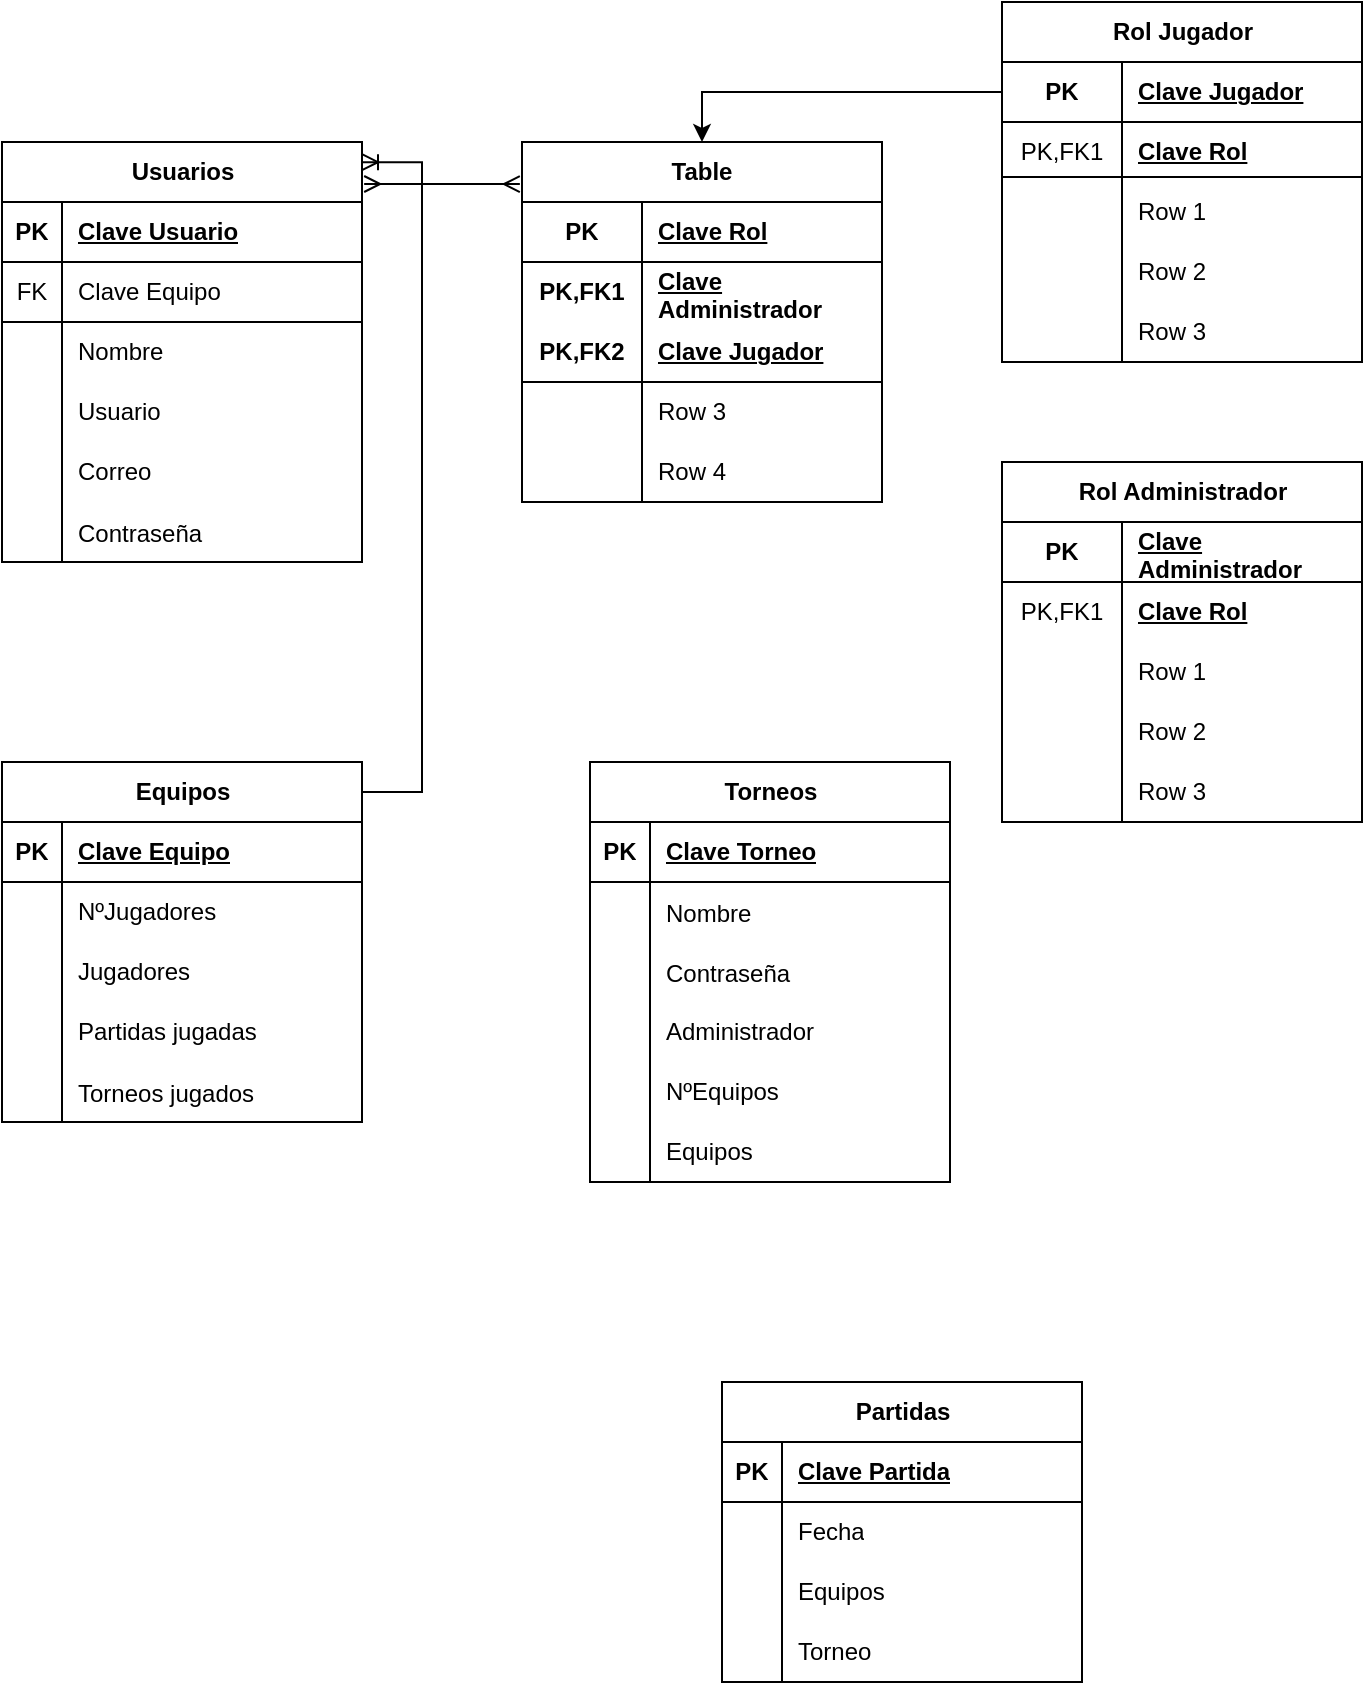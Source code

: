 <mxfile version="22.1.21" type="github">
  <diagram name="Página-1" id="NlJXf06E8e81Fv5A0Opj">
    <mxGraphModel dx="1434" dy="780" grid="1" gridSize="10" guides="1" tooltips="1" connect="1" arrows="1" fold="1" page="1" pageScale="1" pageWidth="827" pageHeight="1169" math="0" shadow="0">
      <root>
        <mxCell id="0" />
        <mxCell id="1" parent="0" />
        <mxCell id="ZlPtKwGcMh0V0FjBF9Xs-5" value="Usuarios&lt;br&gt;" style="shape=table;startSize=30;container=1;collapsible=1;childLayout=tableLayout;fixedRows=1;rowLines=0;fontStyle=1;align=center;resizeLast=1;html=1;" vertex="1" parent="1">
          <mxGeometry x="120" y="80" width="180" height="210" as="geometry" />
        </mxCell>
        <mxCell id="ZlPtKwGcMh0V0FjBF9Xs-6" value="" style="shape=tableRow;horizontal=0;startSize=0;swimlaneHead=0;swimlaneBody=0;fillColor=none;collapsible=0;dropTarget=0;points=[[0,0.5],[1,0.5]];portConstraint=eastwest;top=0;left=0;right=0;bottom=1;" vertex="1" parent="ZlPtKwGcMh0V0FjBF9Xs-5">
          <mxGeometry y="30" width="180" height="30" as="geometry" />
        </mxCell>
        <mxCell id="ZlPtKwGcMh0V0FjBF9Xs-7" value="PK" style="shape=partialRectangle;connectable=0;fillColor=none;top=0;left=0;bottom=0;right=0;fontStyle=1;overflow=hidden;whiteSpace=wrap;html=1;" vertex="1" parent="ZlPtKwGcMh0V0FjBF9Xs-6">
          <mxGeometry width="30" height="30" as="geometry">
            <mxRectangle width="30" height="30" as="alternateBounds" />
          </mxGeometry>
        </mxCell>
        <mxCell id="ZlPtKwGcMh0V0FjBF9Xs-8" value="Clave Usuario" style="shape=partialRectangle;connectable=0;fillColor=none;top=0;left=0;bottom=0;right=0;align=left;spacingLeft=6;fontStyle=5;overflow=hidden;whiteSpace=wrap;html=1;" vertex="1" parent="ZlPtKwGcMh0V0FjBF9Xs-6">
          <mxGeometry x="30" width="150" height="30" as="geometry">
            <mxRectangle width="150" height="30" as="alternateBounds" />
          </mxGeometry>
        </mxCell>
        <mxCell id="ZlPtKwGcMh0V0FjBF9Xs-78" value="" style="shape=tableRow;horizontal=0;startSize=0;swimlaneHead=0;swimlaneBody=0;fillColor=none;collapsible=0;dropTarget=0;points=[[0,0.5],[1,0.5]];portConstraint=eastwest;top=0;left=0;right=0;bottom=0;" vertex="1" parent="ZlPtKwGcMh0V0FjBF9Xs-5">
          <mxGeometry y="60" width="180" height="30" as="geometry" />
        </mxCell>
        <mxCell id="ZlPtKwGcMh0V0FjBF9Xs-79" value="FK" style="shape=partialRectangle;connectable=0;fillColor=none;top=0;left=0;bottom=0;right=0;fontStyle=0;overflow=hidden;whiteSpace=wrap;html=1;" vertex="1" parent="ZlPtKwGcMh0V0FjBF9Xs-78">
          <mxGeometry width="30" height="30" as="geometry">
            <mxRectangle width="30" height="30" as="alternateBounds" />
          </mxGeometry>
        </mxCell>
        <mxCell id="ZlPtKwGcMh0V0FjBF9Xs-80" value="Clave Equipo" style="shape=partialRectangle;connectable=0;fillColor=none;top=0;left=0;bottom=0;right=0;align=left;spacingLeft=6;fontStyle=0;overflow=hidden;whiteSpace=wrap;html=1;" vertex="1" parent="ZlPtKwGcMh0V0FjBF9Xs-78">
          <mxGeometry x="30" width="150" height="30" as="geometry">
            <mxRectangle width="150" height="30" as="alternateBounds" />
          </mxGeometry>
        </mxCell>
        <mxCell id="ZlPtKwGcMh0V0FjBF9Xs-9" value="" style="shape=tableRow;horizontal=0;startSize=0;swimlaneHead=0;swimlaneBody=0;fillColor=none;collapsible=0;dropTarget=0;points=[[0,0.5],[1,0.5]];portConstraint=eastwest;top=0;left=0;right=0;bottom=0;" vertex="1" parent="ZlPtKwGcMh0V0FjBF9Xs-5">
          <mxGeometry y="90" width="180" height="30" as="geometry" />
        </mxCell>
        <mxCell id="ZlPtKwGcMh0V0FjBF9Xs-10" value="" style="shape=partialRectangle;connectable=0;fillColor=none;top=0;left=0;bottom=0;right=0;editable=1;overflow=hidden;whiteSpace=wrap;html=1;" vertex="1" parent="ZlPtKwGcMh0V0FjBF9Xs-9">
          <mxGeometry width="30" height="30" as="geometry">
            <mxRectangle width="30" height="30" as="alternateBounds" />
          </mxGeometry>
        </mxCell>
        <mxCell id="ZlPtKwGcMh0V0FjBF9Xs-11" value="Nombre" style="shape=partialRectangle;connectable=0;fillColor=none;top=0;left=0;bottom=0;right=0;align=left;spacingLeft=6;overflow=hidden;whiteSpace=wrap;html=1;" vertex="1" parent="ZlPtKwGcMh0V0FjBF9Xs-9">
          <mxGeometry x="30" width="150" height="30" as="geometry">
            <mxRectangle width="150" height="30" as="alternateBounds" />
          </mxGeometry>
        </mxCell>
        <mxCell id="ZlPtKwGcMh0V0FjBF9Xs-12" value="" style="shape=tableRow;horizontal=0;startSize=0;swimlaneHead=0;swimlaneBody=0;fillColor=none;collapsible=0;dropTarget=0;points=[[0,0.5],[1,0.5]];portConstraint=eastwest;top=0;left=0;right=0;bottom=0;" vertex="1" parent="ZlPtKwGcMh0V0FjBF9Xs-5">
          <mxGeometry y="120" width="180" height="30" as="geometry" />
        </mxCell>
        <mxCell id="ZlPtKwGcMh0V0FjBF9Xs-13" value="" style="shape=partialRectangle;connectable=0;fillColor=none;top=0;left=0;bottom=0;right=0;editable=1;overflow=hidden;whiteSpace=wrap;html=1;" vertex="1" parent="ZlPtKwGcMh0V0FjBF9Xs-12">
          <mxGeometry width="30" height="30" as="geometry">
            <mxRectangle width="30" height="30" as="alternateBounds" />
          </mxGeometry>
        </mxCell>
        <mxCell id="ZlPtKwGcMh0V0FjBF9Xs-14" value="Usuario" style="shape=partialRectangle;connectable=0;fillColor=none;top=0;left=0;bottom=0;right=0;align=left;spacingLeft=6;overflow=hidden;whiteSpace=wrap;html=1;" vertex="1" parent="ZlPtKwGcMh0V0FjBF9Xs-12">
          <mxGeometry x="30" width="150" height="30" as="geometry">
            <mxRectangle width="150" height="30" as="alternateBounds" />
          </mxGeometry>
        </mxCell>
        <mxCell id="ZlPtKwGcMh0V0FjBF9Xs-15" value="" style="shape=tableRow;horizontal=0;startSize=0;swimlaneHead=0;swimlaneBody=0;fillColor=none;collapsible=0;dropTarget=0;points=[[0,0.5],[1,0.5]];portConstraint=eastwest;top=0;left=0;right=0;bottom=0;" vertex="1" parent="ZlPtKwGcMh0V0FjBF9Xs-5">
          <mxGeometry y="150" width="180" height="30" as="geometry" />
        </mxCell>
        <mxCell id="ZlPtKwGcMh0V0FjBF9Xs-16" value="" style="shape=partialRectangle;connectable=0;fillColor=none;top=0;left=0;bottom=0;right=0;editable=1;overflow=hidden;whiteSpace=wrap;html=1;" vertex="1" parent="ZlPtKwGcMh0V0FjBF9Xs-15">
          <mxGeometry width="30" height="30" as="geometry">
            <mxRectangle width="30" height="30" as="alternateBounds" />
          </mxGeometry>
        </mxCell>
        <mxCell id="ZlPtKwGcMh0V0FjBF9Xs-17" value="Correo" style="shape=partialRectangle;connectable=0;fillColor=none;top=0;left=0;bottom=0;right=0;align=left;spacingLeft=6;overflow=hidden;whiteSpace=wrap;html=1;" vertex="1" parent="ZlPtKwGcMh0V0FjBF9Xs-15">
          <mxGeometry x="30" width="150" height="30" as="geometry">
            <mxRectangle width="150" height="30" as="alternateBounds" />
          </mxGeometry>
        </mxCell>
        <mxCell id="ZlPtKwGcMh0V0FjBF9Xs-75" value="" style="shape=tableRow;horizontal=0;startSize=0;swimlaneHead=0;swimlaneBody=0;fillColor=none;collapsible=0;dropTarget=0;points=[[0,0.5],[1,0.5]];portConstraint=eastwest;top=0;left=0;right=0;bottom=0;" vertex="1" parent="ZlPtKwGcMh0V0FjBF9Xs-5">
          <mxGeometry y="180" width="180" height="30" as="geometry" />
        </mxCell>
        <mxCell id="ZlPtKwGcMh0V0FjBF9Xs-76" value="" style="shape=partialRectangle;connectable=0;fillColor=none;top=0;left=0;bottom=0;right=0;editable=1;overflow=hidden;" vertex="1" parent="ZlPtKwGcMh0V0FjBF9Xs-75">
          <mxGeometry width="30" height="30" as="geometry">
            <mxRectangle width="30" height="30" as="alternateBounds" />
          </mxGeometry>
        </mxCell>
        <mxCell id="ZlPtKwGcMh0V0FjBF9Xs-77" value="Contraseña" style="shape=partialRectangle;connectable=0;fillColor=none;top=0;left=0;bottom=0;right=0;align=left;spacingLeft=6;overflow=hidden;" vertex="1" parent="ZlPtKwGcMh0V0FjBF9Xs-75">
          <mxGeometry x="30" width="150" height="30" as="geometry">
            <mxRectangle width="150" height="30" as="alternateBounds" />
          </mxGeometry>
        </mxCell>
        <mxCell id="ZlPtKwGcMh0V0FjBF9Xs-31" value="Partidas" style="shape=table;startSize=30;container=1;collapsible=1;childLayout=tableLayout;fixedRows=1;rowLines=0;fontStyle=1;align=center;resizeLast=1;html=1;" vertex="1" parent="1">
          <mxGeometry x="480" y="700" width="180" height="150" as="geometry" />
        </mxCell>
        <mxCell id="ZlPtKwGcMh0V0FjBF9Xs-32" value="" style="shape=tableRow;horizontal=0;startSize=0;swimlaneHead=0;swimlaneBody=0;fillColor=none;collapsible=0;dropTarget=0;points=[[0,0.5],[1,0.5]];portConstraint=eastwest;top=0;left=0;right=0;bottom=1;" vertex="1" parent="ZlPtKwGcMh0V0FjBF9Xs-31">
          <mxGeometry y="30" width="180" height="30" as="geometry" />
        </mxCell>
        <mxCell id="ZlPtKwGcMh0V0FjBF9Xs-33" value="PK" style="shape=partialRectangle;connectable=0;fillColor=none;top=0;left=0;bottom=0;right=0;fontStyle=1;overflow=hidden;whiteSpace=wrap;html=1;" vertex="1" parent="ZlPtKwGcMh0V0FjBF9Xs-32">
          <mxGeometry width="30" height="30" as="geometry">
            <mxRectangle width="30" height="30" as="alternateBounds" />
          </mxGeometry>
        </mxCell>
        <mxCell id="ZlPtKwGcMh0V0FjBF9Xs-34" value="Clave Partida" style="shape=partialRectangle;connectable=0;fillColor=none;top=0;left=0;bottom=0;right=0;align=left;spacingLeft=6;fontStyle=5;overflow=hidden;whiteSpace=wrap;html=1;" vertex="1" parent="ZlPtKwGcMh0V0FjBF9Xs-32">
          <mxGeometry x="30" width="150" height="30" as="geometry">
            <mxRectangle width="150" height="30" as="alternateBounds" />
          </mxGeometry>
        </mxCell>
        <mxCell id="ZlPtKwGcMh0V0FjBF9Xs-35" value="" style="shape=tableRow;horizontal=0;startSize=0;swimlaneHead=0;swimlaneBody=0;fillColor=none;collapsible=0;dropTarget=0;points=[[0,0.5],[1,0.5]];portConstraint=eastwest;top=0;left=0;right=0;bottom=0;" vertex="1" parent="ZlPtKwGcMh0V0FjBF9Xs-31">
          <mxGeometry y="60" width="180" height="30" as="geometry" />
        </mxCell>
        <mxCell id="ZlPtKwGcMh0V0FjBF9Xs-36" value="" style="shape=partialRectangle;connectable=0;fillColor=none;top=0;left=0;bottom=0;right=0;editable=1;overflow=hidden;whiteSpace=wrap;html=1;" vertex="1" parent="ZlPtKwGcMh0V0FjBF9Xs-35">
          <mxGeometry width="30" height="30" as="geometry">
            <mxRectangle width="30" height="30" as="alternateBounds" />
          </mxGeometry>
        </mxCell>
        <mxCell id="ZlPtKwGcMh0V0FjBF9Xs-37" value="Fecha" style="shape=partialRectangle;connectable=0;fillColor=none;top=0;left=0;bottom=0;right=0;align=left;spacingLeft=6;overflow=hidden;whiteSpace=wrap;html=1;" vertex="1" parent="ZlPtKwGcMh0V0FjBF9Xs-35">
          <mxGeometry x="30" width="150" height="30" as="geometry">
            <mxRectangle width="150" height="30" as="alternateBounds" />
          </mxGeometry>
        </mxCell>
        <mxCell id="ZlPtKwGcMh0V0FjBF9Xs-38" value="" style="shape=tableRow;horizontal=0;startSize=0;swimlaneHead=0;swimlaneBody=0;fillColor=none;collapsible=0;dropTarget=0;points=[[0,0.5],[1,0.5]];portConstraint=eastwest;top=0;left=0;right=0;bottom=0;" vertex="1" parent="ZlPtKwGcMh0V0FjBF9Xs-31">
          <mxGeometry y="90" width="180" height="30" as="geometry" />
        </mxCell>
        <mxCell id="ZlPtKwGcMh0V0FjBF9Xs-39" value="" style="shape=partialRectangle;connectable=0;fillColor=none;top=0;left=0;bottom=0;right=0;editable=1;overflow=hidden;whiteSpace=wrap;html=1;" vertex="1" parent="ZlPtKwGcMh0V0FjBF9Xs-38">
          <mxGeometry width="30" height="30" as="geometry">
            <mxRectangle width="30" height="30" as="alternateBounds" />
          </mxGeometry>
        </mxCell>
        <mxCell id="ZlPtKwGcMh0V0FjBF9Xs-40" value="Equipos" style="shape=partialRectangle;connectable=0;fillColor=none;top=0;left=0;bottom=0;right=0;align=left;spacingLeft=6;overflow=hidden;whiteSpace=wrap;html=1;" vertex="1" parent="ZlPtKwGcMh0V0FjBF9Xs-38">
          <mxGeometry x="30" width="150" height="30" as="geometry">
            <mxRectangle width="150" height="30" as="alternateBounds" />
          </mxGeometry>
        </mxCell>
        <mxCell id="ZlPtKwGcMh0V0FjBF9Xs-41" value="" style="shape=tableRow;horizontal=0;startSize=0;swimlaneHead=0;swimlaneBody=0;fillColor=none;collapsible=0;dropTarget=0;points=[[0,0.5],[1,0.5]];portConstraint=eastwest;top=0;left=0;right=0;bottom=0;" vertex="1" parent="ZlPtKwGcMh0V0FjBF9Xs-31">
          <mxGeometry y="120" width="180" height="30" as="geometry" />
        </mxCell>
        <mxCell id="ZlPtKwGcMh0V0FjBF9Xs-42" value="" style="shape=partialRectangle;connectable=0;fillColor=none;top=0;left=0;bottom=0;right=0;editable=1;overflow=hidden;whiteSpace=wrap;html=1;" vertex="1" parent="ZlPtKwGcMh0V0FjBF9Xs-41">
          <mxGeometry width="30" height="30" as="geometry">
            <mxRectangle width="30" height="30" as="alternateBounds" />
          </mxGeometry>
        </mxCell>
        <mxCell id="ZlPtKwGcMh0V0FjBF9Xs-43" value="Torneo" style="shape=partialRectangle;connectable=0;fillColor=none;top=0;left=0;bottom=0;right=0;align=left;spacingLeft=6;overflow=hidden;whiteSpace=wrap;html=1;" vertex="1" parent="ZlPtKwGcMh0V0FjBF9Xs-41">
          <mxGeometry x="30" width="150" height="30" as="geometry">
            <mxRectangle width="150" height="30" as="alternateBounds" />
          </mxGeometry>
        </mxCell>
        <mxCell id="ZlPtKwGcMh0V0FjBF9Xs-44" value="Torneos" style="shape=table;startSize=30;container=1;collapsible=1;childLayout=tableLayout;fixedRows=1;rowLines=0;fontStyle=1;align=center;resizeLast=1;html=1;" vertex="1" parent="1">
          <mxGeometry x="414" y="390" width="180" height="210" as="geometry" />
        </mxCell>
        <mxCell id="ZlPtKwGcMh0V0FjBF9Xs-45" value="" style="shape=tableRow;horizontal=0;startSize=0;swimlaneHead=0;swimlaneBody=0;fillColor=none;collapsible=0;dropTarget=0;points=[[0,0.5],[1,0.5]];portConstraint=eastwest;top=0;left=0;right=0;bottom=1;" vertex="1" parent="ZlPtKwGcMh0V0FjBF9Xs-44">
          <mxGeometry y="30" width="180" height="30" as="geometry" />
        </mxCell>
        <mxCell id="ZlPtKwGcMh0V0FjBF9Xs-46" value="PK" style="shape=partialRectangle;connectable=0;fillColor=none;top=0;left=0;bottom=0;right=0;fontStyle=1;overflow=hidden;whiteSpace=wrap;html=1;" vertex="1" parent="ZlPtKwGcMh0V0FjBF9Xs-45">
          <mxGeometry width="30" height="30" as="geometry">
            <mxRectangle width="30" height="30" as="alternateBounds" />
          </mxGeometry>
        </mxCell>
        <mxCell id="ZlPtKwGcMh0V0FjBF9Xs-47" value="Clave Torneo" style="shape=partialRectangle;connectable=0;fillColor=none;top=0;left=0;bottom=0;right=0;align=left;spacingLeft=6;fontStyle=5;overflow=hidden;whiteSpace=wrap;html=1;" vertex="1" parent="ZlPtKwGcMh0V0FjBF9Xs-45">
          <mxGeometry x="30" width="150" height="30" as="geometry">
            <mxRectangle width="150" height="30" as="alternateBounds" />
          </mxGeometry>
        </mxCell>
        <mxCell id="ZlPtKwGcMh0V0FjBF9Xs-82" value="" style="shape=tableRow;horizontal=0;startSize=0;swimlaneHead=0;swimlaneBody=0;fillColor=none;collapsible=0;dropTarget=0;points=[[0,0.5],[1,0.5]];portConstraint=eastwest;top=0;left=0;right=0;bottom=0;" vertex="1" parent="ZlPtKwGcMh0V0FjBF9Xs-44">
          <mxGeometry y="60" width="180" height="30" as="geometry" />
        </mxCell>
        <mxCell id="ZlPtKwGcMh0V0FjBF9Xs-83" value="" style="shape=partialRectangle;connectable=0;fillColor=none;top=0;left=0;bottom=0;right=0;editable=1;overflow=hidden;" vertex="1" parent="ZlPtKwGcMh0V0FjBF9Xs-82">
          <mxGeometry width="30" height="30" as="geometry">
            <mxRectangle width="30" height="30" as="alternateBounds" />
          </mxGeometry>
        </mxCell>
        <mxCell id="ZlPtKwGcMh0V0FjBF9Xs-84" value="Nombre" style="shape=partialRectangle;connectable=0;fillColor=none;top=0;left=0;bottom=0;right=0;align=left;spacingLeft=6;overflow=hidden;" vertex="1" parent="ZlPtKwGcMh0V0FjBF9Xs-82">
          <mxGeometry x="30" width="150" height="30" as="geometry">
            <mxRectangle width="150" height="30" as="alternateBounds" />
          </mxGeometry>
        </mxCell>
        <mxCell id="ZlPtKwGcMh0V0FjBF9Xs-85" value="" style="shape=tableRow;horizontal=0;startSize=0;swimlaneHead=0;swimlaneBody=0;fillColor=none;collapsible=0;dropTarget=0;points=[[0,0.5],[1,0.5]];portConstraint=eastwest;top=0;left=0;right=0;bottom=0;" vertex="1" parent="ZlPtKwGcMh0V0FjBF9Xs-44">
          <mxGeometry y="90" width="180" height="30" as="geometry" />
        </mxCell>
        <mxCell id="ZlPtKwGcMh0V0FjBF9Xs-86" value="" style="shape=partialRectangle;connectable=0;fillColor=none;top=0;left=0;bottom=0;right=0;editable=1;overflow=hidden;" vertex="1" parent="ZlPtKwGcMh0V0FjBF9Xs-85">
          <mxGeometry width="30" height="30" as="geometry">
            <mxRectangle width="30" height="30" as="alternateBounds" />
          </mxGeometry>
        </mxCell>
        <mxCell id="ZlPtKwGcMh0V0FjBF9Xs-87" value="Contraseña" style="shape=partialRectangle;connectable=0;fillColor=none;top=0;left=0;bottom=0;right=0;align=left;spacingLeft=6;overflow=hidden;" vertex="1" parent="ZlPtKwGcMh0V0FjBF9Xs-85">
          <mxGeometry x="30" width="150" height="30" as="geometry">
            <mxRectangle width="150" height="30" as="alternateBounds" />
          </mxGeometry>
        </mxCell>
        <mxCell id="ZlPtKwGcMh0V0FjBF9Xs-48" value="" style="shape=tableRow;horizontal=0;startSize=0;swimlaneHead=0;swimlaneBody=0;fillColor=none;collapsible=0;dropTarget=0;points=[[0,0.5],[1,0.5]];portConstraint=eastwest;top=0;left=0;right=0;bottom=0;" vertex="1" parent="ZlPtKwGcMh0V0FjBF9Xs-44">
          <mxGeometry y="120" width="180" height="30" as="geometry" />
        </mxCell>
        <mxCell id="ZlPtKwGcMh0V0FjBF9Xs-49" value="" style="shape=partialRectangle;connectable=0;fillColor=none;top=0;left=0;bottom=0;right=0;editable=1;overflow=hidden;whiteSpace=wrap;html=1;" vertex="1" parent="ZlPtKwGcMh0V0FjBF9Xs-48">
          <mxGeometry width="30" height="30" as="geometry">
            <mxRectangle width="30" height="30" as="alternateBounds" />
          </mxGeometry>
        </mxCell>
        <mxCell id="ZlPtKwGcMh0V0FjBF9Xs-50" value="Administrador" style="shape=partialRectangle;connectable=0;fillColor=none;top=0;left=0;bottom=0;right=0;align=left;spacingLeft=6;overflow=hidden;whiteSpace=wrap;html=1;" vertex="1" parent="ZlPtKwGcMh0V0FjBF9Xs-48">
          <mxGeometry x="30" width="150" height="30" as="geometry">
            <mxRectangle width="150" height="30" as="alternateBounds" />
          </mxGeometry>
        </mxCell>
        <mxCell id="ZlPtKwGcMh0V0FjBF9Xs-51" value="" style="shape=tableRow;horizontal=0;startSize=0;swimlaneHead=0;swimlaneBody=0;fillColor=none;collapsible=0;dropTarget=0;points=[[0,0.5],[1,0.5]];portConstraint=eastwest;top=0;left=0;right=0;bottom=0;" vertex="1" parent="ZlPtKwGcMh0V0FjBF9Xs-44">
          <mxGeometry y="150" width="180" height="30" as="geometry" />
        </mxCell>
        <mxCell id="ZlPtKwGcMh0V0FjBF9Xs-52" value="" style="shape=partialRectangle;connectable=0;fillColor=none;top=0;left=0;bottom=0;right=0;editable=1;overflow=hidden;whiteSpace=wrap;html=1;" vertex="1" parent="ZlPtKwGcMh0V0FjBF9Xs-51">
          <mxGeometry width="30" height="30" as="geometry">
            <mxRectangle width="30" height="30" as="alternateBounds" />
          </mxGeometry>
        </mxCell>
        <mxCell id="ZlPtKwGcMh0V0FjBF9Xs-53" value="NºEquipos" style="shape=partialRectangle;connectable=0;fillColor=none;top=0;left=0;bottom=0;right=0;align=left;spacingLeft=6;overflow=hidden;whiteSpace=wrap;html=1;" vertex="1" parent="ZlPtKwGcMh0V0FjBF9Xs-51">
          <mxGeometry x="30" width="150" height="30" as="geometry">
            <mxRectangle width="150" height="30" as="alternateBounds" />
          </mxGeometry>
        </mxCell>
        <mxCell id="ZlPtKwGcMh0V0FjBF9Xs-54" value="" style="shape=tableRow;horizontal=0;startSize=0;swimlaneHead=0;swimlaneBody=0;fillColor=none;collapsible=0;dropTarget=0;points=[[0,0.5],[1,0.5]];portConstraint=eastwest;top=0;left=0;right=0;bottom=0;" vertex="1" parent="ZlPtKwGcMh0V0FjBF9Xs-44">
          <mxGeometry y="180" width="180" height="30" as="geometry" />
        </mxCell>
        <mxCell id="ZlPtKwGcMh0V0FjBF9Xs-55" value="" style="shape=partialRectangle;connectable=0;fillColor=none;top=0;left=0;bottom=0;right=0;editable=1;overflow=hidden;whiteSpace=wrap;html=1;" vertex="1" parent="ZlPtKwGcMh0V0FjBF9Xs-54">
          <mxGeometry width="30" height="30" as="geometry">
            <mxRectangle width="30" height="30" as="alternateBounds" />
          </mxGeometry>
        </mxCell>
        <mxCell id="ZlPtKwGcMh0V0FjBF9Xs-56" value="Equipos&lt;br&gt;" style="shape=partialRectangle;connectable=0;fillColor=none;top=0;left=0;bottom=0;right=0;align=left;spacingLeft=6;overflow=hidden;whiteSpace=wrap;html=1;" vertex="1" parent="ZlPtKwGcMh0V0FjBF9Xs-54">
          <mxGeometry x="30" width="150" height="30" as="geometry">
            <mxRectangle width="150" height="30" as="alternateBounds" />
          </mxGeometry>
        </mxCell>
        <mxCell id="ZlPtKwGcMh0V0FjBF9Xs-57" value="Equipos&lt;br&gt;" style="shape=table;startSize=30;container=1;collapsible=1;childLayout=tableLayout;fixedRows=1;rowLines=0;fontStyle=1;align=center;resizeLast=1;html=1;" vertex="1" parent="1">
          <mxGeometry x="120" y="390" width="180" height="180" as="geometry" />
        </mxCell>
        <mxCell id="ZlPtKwGcMh0V0FjBF9Xs-58" value="" style="shape=tableRow;horizontal=0;startSize=0;swimlaneHead=0;swimlaneBody=0;fillColor=none;collapsible=0;dropTarget=0;points=[[0,0.5],[1,0.5]];portConstraint=eastwest;top=0;left=0;right=0;bottom=1;" vertex="1" parent="ZlPtKwGcMh0V0FjBF9Xs-57">
          <mxGeometry y="30" width="180" height="30" as="geometry" />
        </mxCell>
        <mxCell id="ZlPtKwGcMh0V0FjBF9Xs-59" value="PK" style="shape=partialRectangle;connectable=0;fillColor=none;top=0;left=0;bottom=0;right=0;fontStyle=1;overflow=hidden;whiteSpace=wrap;html=1;" vertex="1" parent="ZlPtKwGcMh0V0FjBF9Xs-58">
          <mxGeometry width="30" height="30" as="geometry">
            <mxRectangle width="30" height="30" as="alternateBounds" />
          </mxGeometry>
        </mxCell>
        <mxCell id="ZlPtKwGcMh0V0FjBF9Xs-60" value="Clave Equipo" style="shape=partialRectangle;connectable=0;fillColor=none;top=0;left=0;bottom=0;right=0;align=left;spacingLeft=6;fontStyle=5;overflow=hidden;whiteSpace=wrap;html=1;" vertex="1" parent="ZlPtKwGcMh0V0FjBF9Xs-58">
          <mxGeometry x="30" width="150" height="30" as="geometry">
            <mxRectangle width="150" height="30" as="alternateBounds" />
          </mxGeometry>
        </mxCell>
        <mxCell id="ZlPtKwGcMh0V0FjBF9Xs-61" value="" style="shape=tableRow;horizontal=0;startSize=0;swimlaneHead=0;swimlaneBody=0;fillColor=none;collapsible=0;dropTarget=0;points=[[0,0.5],[1,0.5]];portConstraint=eastwest;top=0;left=0;right=0;bottom=0;" vertex="1" parent="ZlPtKwGcMh0V0FjBF9Xs-57">
          <mxGeometry y="60" width="180" height="30" as="geometry" />
        </mxCell>
        <mxCell id="ZlPtKwGcMh0V0FjBF9Xs-62" value="" style="shape=partialRectangle;connectable=0;fillColor=none;top=0;left=0;bottom=0;right=0;editable=1;overflow=hidden;whiteSpace=wrap;html=1;" vertex="1" parent="ZlPtKwGcMh0V0FjBF9Xs-61">
          <mxGeometry width="30" height="30" as="geometry">
            <mxRectangle width="30" height="30" as="alternateBounds" />
          </mxGeometry>
        </mxCell>
        <mxCell id="ZlPtKwGcMh0V0FjBF9Xs-63" value="NºJugadores" style="shape=partialRectangle;connectable=0;fillColor=none;top=0;left=0;bottom=0;right=0;align=left;spacingLeft=6;overflow=hidden;whiteSpace=wrap;html=1;" vertex="1" parent="ZlPtKwGcMh0V0FjBF9Xs-61">
          <mxGeometry x="30" width="150" height="30" as="geometry">
            <mxRectangle width="150" height="30" as="alternateBounds" />
          </mxGeometry>
        </mxCell>
        <mxCell id="ZlPtKwGcMh0V0FjBF9Xs-64" value="" style="shape=tableRow;horizontal=0;startSize=0;swimlaneHead=0;swimlaneBody=0;fillColor=none;collapsible=0;dropTarget=0;points=[[0,0.5],[1,0.5]];portConstraint=eastwest;top=0;left=0;right=0;bottom=0;" vertex="1" parent="ZlPtKwGcMh0V0FjBF9Xs-57">
          <mxGeometry y="90" width="180" height="30" as="geometry" />
        </mxCell>
        <mxCell id="ZlPtKwGcMh0V0FjBF9Xs-65" value="" style="shape=partialRectangle;connectable=0;fillColor=none;top=0;left=0;bottom=0;right=0;editable=1;overflow=hidden;whiteSpace=wrap;html=1;" vertex="1" parent="ZlPtKwGcMh0V0FjBF9Xs-64">
          <mxGeometry width="30" height="30" as="geometry">
            <mxRectangle width="30" height="30" as="alternateBounds" />
          </mxGeometry>
        </mxCell>
        <mxCell id="ZlPtKwGcMh0V0FjBF9Xs-66" value="Jugadores" style="shape=partialRectangle;connectable=0;fillColor=none;top=0;left=0;bottom=0;right=0;align=left;spacingLeft=6;overflow=hidden;whiteSpace=wrap;html=1;" vertex="1" parent="ZlPtKwGcMh0V0FjBF9Xs-64">
          <mxGeometry x="30" width="150" height="30" as="geometry">
            <mxRectangle width="150" height="30" as="alternateBounds" />
          </mxGeometry>
        </mxCell>
        <mxCell id="ZlPtKwGcMh0V0FjBF9Xs-67" value="" style="shape=tableRow;horizontal=0;startSize=0;swimlaneHead=0;swimlaneBody=0;fillColor=none;collapsible=0;dropTarget=0;points=[[0,0.5],[1,0.5]];portConstraint=eastwest;top=0;left=0;right=0;bottom=0;" vertex="1" parent="ZlPtKwGcMh0V0FjBF9Xs-57">
          <mxGeometry y="120" width="180" height="30" as="geometry" />
        </mxCell>
        <mxCell id="ZlPtKwGcMh0V0FjBF9Xs-68" value="" style="shape=partialRectangle;connectable=0;fillColor=none;top=0;left=0;bottom=0;right=0;editable=1;overflow=hidden;whiteSpace=wrap;html=1;" vertex="1" parent="ZlPtKwGcMh0V0FjBF9Xs-67">
          <mxGeometry width="30" height="30" as="geometry">
            <mxRectangle width="30" height="30" as="alternateBounds" />
          </mxGeometry>
        </mxCell>
        <mxCell id="ZlPtKwGcMh0V0FjBF9Xs-69" value="Partidas jugadas" style="shape=partialRectangle;connectable=0;fillColor=none;top=0;left=0;bottom=0;right=0;align=left;spacingLeft=6;overflow=hidden;whiteSpace=wrap;html=1;" vertex="1" parent="ZlPtKwGcMh0V0FjBF9Xs-67">
          <mxGeometry x="30" width="150" height="30" as="geometry">
            <mxRectangle width="150" height="30" as="alternateBounds" />
          </mxGeometry>
        </mxCell>
        <mxCell id="ZlPtKwGcMh0V0FjBF9Xs-70" value="" style="shape=tableRow;horizontal=0;startSize=0;swimlaneHead=0;swimlaneBody=0;fillColor=none;collapsible=0;dropTarget=0;points=[[0,0.5],[1,0.5]];portConstraint=eastwest;top=0;left=0;right=0;bottom=0;" vertex="1" parent="ZlPtKwGcMh0V0FjBF9Xs-57">
          <mxGeometry y="150" width="180" height="30" as="geometry" />
        </mxCell>
        <mxCell id="ZlPtKwGcMh0V0FjBF9Xs-71" value="" style="shape=partialRectangle;connectable=0;fillColor=none;top=0;left=0;bottom=0;right=0;editable=1;overflow=hidden;" vertex="1" parent="ZlPtKwGcMh0V0FjBF9Xs-70">
          <mxGeometry width="30" height="30" as="geometry">
            <mxRectangle width="30" height="30" as="alternateBounds" />
          </mxGeometry>
        </mxCell>
        <mxCell id="ZlPtKwGcMh0V0FjBF9Xs-72" value="Torneos jugados" style="shape=partialRectangle;connectable=0;fillColor=none;top=0;left=0;bottom=0;right=0;align=left;spacingLeft=6;overflow=hidden;" vertex="1" parent="ZlPtKwGcMh0V0FjBF9Xs-70">
          <mxGeometry x="30" width="150" height="30" as="geometry">
            <mxRectangle width="150" height="30" as="alternateBounds" />
          </mxGeometry>
        </mxCell>
        <mxCell id="ZlPtKwGcMh0V0FjBF9Xs-81" value="" style="line;strokeWidth=1;rotatable=0;dashed=0;labelPosition=right;align=left;verticalAlign=middle;spacingTop=0;spacingLeft=6;points=[];portConstraint=eastwest;" vertex="1" parent="1">
          <mxGeometry x="120" y="160" width="180" height="20" as="geometry" />
        </mxCell>
        <mxCell id="ZlPtKwGcMh0V0FjBF9Xs-92" value="" style="edgeStyle=entityRelationEdgeStyle;fontSize=12;html=1;endArrow=ERoneToMany;rounded=0;exitX=1.017;exitY=0.083;exitDx=0;exitDy=0;exitPerimeter=0;entryX=1;entryY=0.048;entryDx=0;entryDy=0;entryPerimeter=0;" edge="1" parent="1" target="ZlPtKwGcMh0V0FjBF9Xs-5">
          <mxGeometry width="100" height="100" relative="1" as="geometry">
            <mxPoint x="300.0" y="404.94" as="sourcePoint" />
            <mxPoint x="456.94" y="250" as="targetPoint" />
          </mxGeometry>
        </mxCell>
        <mxCell id="ZlPtKwGcMh0V0FjBF9Xs-93" value="" style="edgeStyle=entityRelationEdgeStyle;fontSize=12;html=1;endArrow=ERmany;startArrow=ERmany;rounded=0;exitX=1.006;exitY=0.1;exitDx=0;exitDy=0;exitPerimeter=0;entryX=-0.006;entryY=0.117;entryDx=0;entryDy=0;entryPerimeter=0;" edge="1" parent="1" source="ZlPtKwGcMh0V0FjBF9Xs-5" target="ZlPtKwGcMh0V0FjBF9Xs-94">
          <mxGeometry width="100" height="100" relative="1" as="geometry">
            <mxPoint x="310" y="50" as="sourcePoint" />
            <mxPoint x="410" y="101" as="targetPoint" />
            <Array as="points">
              <mxPoint x="410" y="23.99" />
            </Array>
          </mxGeometry>
        </mxCell>
        <mxCell id="ZlPtKwGcMh0V0FjBF9Xs-94" value="Table" style="shape=table;startSize=30;container=1;collapsible=1;childLayout=tableLayout;fixedRows=1;rowLines=0;fontStyle=1;align=center;resizeLast=1;html=1;whiteSpace=wrap;" vertex="1" parent="1">
          <mxGeometry x="380" y="80" width="180" height="180" as="geometry" />
        </mxCell>
        <mxCell id="ZlPtKwGcMh0V0FjBF9Xs-107" value="" style="shape=tableRow;horizontal=0;startSize=0;swimlaneHead=0;swimlaneBody=0;fillColor=none;collapsible=0;dropTarget=0;points=[[0,0.5],[1,0.5]];portConstraint=eastwest;top=0;left=0;right=0;bottom=1;" vertex="1" parent="ZlPtKwGcMh0V0FjBF9Xs-94">
          <mxGeometry y="30" width="180" height="30" as="geometry" />
        </mxCell>
        <mxCell id="ZlPtKwGcMh0V0FjBF9Xs-108" value="PK" style="shape=partialRectangle;connectable=0;fillColor=none;top=0;left=0;bottom=0;right=0;fontStyle=1;overflow=hidden;whiteSpace=wrap;html=1;" vertex="1" parent="ZlPtKwGcMh0V0FjBF9Xs-107">
          <mxGeometry width="60" height="30" as="geometry">
            <mxRectangle width="60" height="30" as="alternateBounds" />
          </mxGeometry>
        </mxCell>
        <mxCell id="ZlPtKwGcMh0V0FjBF9Xs-109" value="Clave Rol" style="shape=partialRectangle;connectable=0;fillColor=none;top=0;left=0;bottom=0;right=0;align=left;spacingLeft=6;fontStyle=5;overflow=hidden;whiteSpace=wrap;html=1;" vertex="1" parent="ZlPtKwGcMh0V0FjBF9Xs-107">
          <mxGeometry x="60" width="120" height="30" as="geometry">
            <mxRectangle width="120" height="30" as="alternateBounds" />
          </mxGeometry>
        </mxCell>
        <mxCell id="ZlPtKwGcMh0V0FjBF9Xs-95" value="" style="shape=tableRow;horizontal=0;startSize=0;swimlaneHead=0;swimlaneBody=0;fillColor=none;collapsible=0;dropTarget=0;points=[[0,0.5],[1,0.5]];portConstraint=eastwest;top=0;left=0;right=0;bottom=0;html=1;" vertex="1" parent="ZlPtKwGcMh0V0FjBF9Xs-94">
          <mxGeometry y="60" width="180" height="30" as="geometry" />
        </mxCell>
        <mxCell id="ZlPtKwGcMh0V0FjBF9Xs-96" value="PK,FK1" style="shape=partialRectangle;connectable=0;fillColor=none;top=0;left=0;bottom=0;right=0;fontStyle=1;overflow=hidden;html=1;whiteSpace=wrap;" vertex="1" parent="ZlPtKwGcMh0V0FjBF9Xs-95">
          <mxGeometry width="60" height="30" as="geometry">
            <mxRectangle width="60" height="30" as="alternateBounds" />
          </mxGeometry>
        </mxCell>
        <mxCell id="ZlPtKwGcMh0V0FjBF9Xs-97" value="Clave Administrador" style="shape=partialRectangle;connectable=0;fillColor=none;top=0;left=0;bottom=0;right=0;align=left;spacingLeft=6;fontStyle=5;overflow=hidden;html=1;whiteSpace=wrap;" vertex="1" parent="ZlPtKwGcMh0V0FjBF9Xs-95">
          <mxGeometry x="60" width="120" height="30" as="geometry">
            <mxRectangle width="120" height="30" as="alternateBounds" />
          </mxGeometry>
        </mxCell>
        <mxCell id="ZlPtKwGcMh0V0FjBF9Xs-98" value="" style="shape=tableRow;horizontal=0;startSize=0;swimlaneHead=0;swimlaneBody=0;fillColor=none;collapsible=0;dropTarget=0;points=[[0,0.5],[1,0.5]];portConstraint=eastwest;top=0;left=0;right=0;bottom=1;html=1;" vertex="1" parent="ZlPtKwGcMh0V0FjBF9Xs-94">
          <mxGeometry y="90" width="180" height="30" as="geometry" />
        </mxCell>
        <mxCell id="ZlPtKwGcMh0V0FjBF9Xs-99" value="PK,FK2" style="shape=partialRectangle;connectable=0;fillColor=none;top=0;left=0;bottom=0;right=0;fontStyle=1;overflow=hidden;html=1;whiteSpace=wrap;" vertex="1" parent="ZlPtKwGcMh0V0FjBF9Xs-98">
          <mxGeometry width="60" height="30" as="geometry">
            <mxRectangle width="60" height="30" as="alternateBounds" />
          </mxGeometry>
        </mxCell>
        <mxCell id="ZlPtKwGcMh0V0FjBF9Xs-100" value="Clave Jugador" style="shape=partialRectangle;connectable=0;fillColor=none;top=0;left=0;bottom=0;right=0;align=left;spacingLeft=6;fontStyle=5;overflow=hidden;html=1;whiteSpace=wrap;" vertex="1" parent="ZlPtKwGcMh0V0FjBF9Xs-98">
          <mxGeometry x="60" width="120" height="30" as="geometry">
            <mxRectangle width="120" height="30" as="alternateBounds" />
          </mxGeometry>
        </mxCell>
        <mxCell id="ZlPtKwGcMh0V0FjBF9Xs-101" value="" style="shape=tableRow;horizontal=0;startSize=0;swimlaneHead=0;swimlaneBody=0;fillColor=none;collapsible=0;dropTarget=0;points=[[0,0.5],[1,0.5]];portConstraint=eastwest;top=0;left=0;right=0;bottom=0;html=1;" vertex="1" parent="ZlPtKwGcMh0V0FjBF9Xs-94">
          <mxGeometry y="120" width="180" height="30" as="geometry" />
        </mxCell>
        <mxCell id="ZlPtKwGcMh0V0FjBF9Xs-102" value="" style="shape=partialRectangle;connectable=0;fillColor=none;top=0;left=0;bottom=0;right=0;editable=1;overflow=hidden;html=1;whiteSpace=wrap;" vertex="1" parent="ZlPtKwGcMh0V0FjBF9Xs-101">
          <mxGeometry width="60" height="30" as="geometry">
            <mxRectangle width="60" height="30" as="alternateBounds" />
          </mxGeometry>
        </mxCell>
        <mxCell id="ZlPtKwGcMh0V0FjBF9Xs-103" value="Row 3" style="shape=partialRectangle;connectable=0;fillColor=none;top=0;left=0;bottom=0;right=0;align=left;spacingLeft=6;overflow=hidden;html=1;whiteSpace=wrap;" vertex="1" parent="ZlPtKwGcMh0V0FjBF9Xs-101">
          <mxGeometry x="60" width="120" height="30" as="geometry">
            <mxRectangle width="120" height="30" as="alternateBounds" />
          </mxGeometry>
        </mxCell>
        <mxCell id="ZlPtKwGcMh0V0FjBF9Xs-104" value="" style="shape=tableRow;horizontal=0;startSize=0;swimlaneHead=0;swimlaneBody=0;fillColor=none;collapsible=0;dropTarget=0;points=[[0,0.5],[1,0.5]];portConstraint=eastwest;top=0;left=0;right=0;bottom=0;html=1;" vertex="1" parent="ZlPtKwGcMh0V0FjBF9Xs-94">
          <mxGeometry y="150" width="180" height="30" as="geometry" />
        </mxCell>
        <mxCell id="ZlPtKwGcMh0V0FjBF9Xs-105" value="" style="shape=partialRectangle;connectable=0;fillColor=none;top=0;left=0;bottom=0;right=0;editable=1;overflow=hidden;html=1;whiteSpace=wrap;" vertex="1" parent="ZlPtKwGcMh0V0FjBF9Xs-104">
          <mxGeometry width="60" height="30" as="geometry">
            <mxRectangle width="60" height="30" as="alternateBounds" />
          </mxGeometry>
        </mxCell>
        <mxCell id="ZlPtKwGcMh0V0FjBF9Xs-106" value="Row 4" style="shape=partialRectangle;connectable=0;fillColor=none;top=0;left=0;bottom=0;right=0;align=left;spacingLeft=6;overflow=hidden;html=1;whiteSpace=wrap;" vertex="1" parent="ZlPtKwGcMh0V0FjBF9Xs-104">
          <mxGeometry x="60" width="120" height="30" as="geometry">
            <mxRectangle width="120" height="30" as="alternateBounds" />
          </mxGeometry>
        </mxCell>
        <mxCell id="ZlPtKwGcMh0V0FjBF9Xs-110" value="Rol Jugador" style="shape=table;startSize=30;container=1;collapsible=1;childLayout=tableLayout;fixedRows=1;rowLines=0;fontStyle=1;align=center;resizeLast=1;html=1;" vertex="1" parent="1">
          <mxGeometry x="620" y="10" width="180" height="180" as="geometry" />
        </mxCell>
        <mxCell id="ZlPtKwGcMh0V0FjBF9Xs-111" value="" style="shape=tableRow;horizontal=0;startSize=0;swimlaneHead=0;swimlaneBody=0;fillColor=none;collapsible=0;dropTarget=0;points=[[0,0.5],[1,0.5]];portConstraint=eastwest;top=0;left=0;right=0;bottom=1;" vertex="1" parent="ZlPtKwGcMh0V0FjBF9Xs-110">
          <mxGeometry y="30" width="180" height="30" as="geometry" />
        </mxCell>
        <mxCell id="ZlPtKwGcMh0V0FjBF9Xs-112" value="PK" style="shape=partialRectangle;connectable=0;fillColor=none;top=0;left=0;bottom=0;right=0;fontStyle=1;overflow=hidden;whiteSpace=wrap;html=1;" vertex="1" parent="ZlPtKwGcMh0V0FjBF9Xs-111">
          <mxGeometry width="60" height="30" as="geometry">
            <mxRectangle width="60" height="30" as="alternateBounds" />
          </mxGeometry>
        </mxCell>
        <mxCell id="ZlPtKwGcMh0V0FjBF9Xs-113" value="Clave Jugador" style="shape=partialRectangle;connectable=0;fillColor=none;top=0;left=0;bottom=0;right=0;align=left;spacingLeft=6;fontStyle=5;overflow=hidden;whiteSpace=wrap;html=1;" vertex="1" parent="ZlPtKwGcMh0V0FjBF9Xs-111">
          <mxGeometry x="60" width="120" height="30" as="geometry">
            <mxRectangle width="120" height="30" as="alternateBounds" />
          </mxGeometry>
        </mxCell>
        <mxCell id="ZlPtKwGcMh0V0FjBF9Xs-123" value="" style="shape=tableRow;horizontal=0;startSize=0;swimlaneHead=0;swimlaneBody=0;fillColor=none;collapsible=0;dropTarget=0;points=[[0,0.5],[1,0.5]];portConstraint=eastwest;top=0;left=0;right=0;bottom=0;" vertex="1" parent="ZlPtKwGcMh0V0FjBF9Xs-110">
          <mxGeometry y="60" width="180" height="30" as="geometry" />
        </mxCell>
        <mxCell id="ZlPtKwGcMh0V0FjBF9Xs-124" value="PK,FK1" style="shape=partialRectangle;connectable=0;fillColor=none;top=0;left=0;bottom=0;right=0;fontStyle=0;overflow=hidden;whiteSpace=wrap;html=1;" vertex="1" parent="ZlPtKwGcMh0V0FjBF9Xs-123">
          <mxGeometry width="60" height="30" as="geometry">
            <mxRectangle width="60" height="30" as="alternateBounds" />
          </mxGeometry>
        </mxCell>
        <mxCell id="ZlPtKwGcMh0V0FjBF9Xs-125" value="&lt;u&gt;&lt;b&gt;Clave Rol&lt;/b&gt;&lt;/u&gt;" style="shape=partialRectangle;connectable=0;fillColor=none;top=0;left=0;bottom=0;right=0;align=left;spacingLeft=6;fontStyle=0;overflow=hidden;whiteSpace=wrap;html=1;" vertex="1" parent="ZlPtKwGcMh0V0FjBF9Xs-123">
          <mxGeometry x="60" width="120" height="30" as="geometry">
            <mxRectangle width="120" height="30" as="alternateBounds" />
          </mxGeometry>
        </mxCell>
        <mxCell id="ZlPtKwGcMh0V0FjBF9Xs-114" value="" style="shape=tableRow;horizontal=0;startSize=0;swimlaneHead=0;swimlaneBody=0;fillColor=none;collapsible=0;dropTarget=0;points=[[0,0.5],[1,0.5]];portConstraint=eastwest;top=0;left=0;right=0;bottom=0;" vertex="1" parent="ZlPtKwGcMh0V0FjBF9Xs-110">
          <mxGeometry y="90" width="180" height="30" as="geometry" />
        </mxCell>
        <mxCell id="ZlPtKwGcMh0V0FjBF9Xs-115" value="" style="shape=partialRectangle;connectable=0;fillColor=none;top=0;left=0;bottom=0;right=0;editable=1;overflow=hidden;whiteSpace=wrap;html=1;" vertex="1" parent="ZlPtKwGcMh0V0FjBF9Xs-114">
          <mxGeometry width="60" height="30" as="geometry">
            <mxRectangle width="60" height="30" as="alternateBounds" />
          </mxGeometry>
        </mxCell>
        <mxCell id="ZlPtKwGcMh0V0FjBF9Xs-116" value="Row 1" style="shape=partialRectangle;connectable=0;fillColor=none;top=0;left=0;bottom=0;right=0;align=left;spacingLeft=6;overflow=hidden;whiteSpace=wrap;html=1;" vertex="1" parent="ZlPtKwGcMh0V0FjBF9Xs-114">
          <mxGeometry x="60" width="120" height="30" as="geometry">
            <mxRectangle width="120" height="30" as="alternateBounds" />
          </mxGeometry>
        </mxCell>
        <mxCell id="ZlPtKwGcMh0V0FjBF9Xs-117" value="" style="shape=tableRow;horizontal=0;startSize=0;swimlaneHead=0;swimlaneBody=0;fillColor=none;collapsible=0;dropTarget=0;points=[[0,0.5],[1,0.5]];portConstraint=eastwest;top=0;left=0;right=0;bottom=0;" vertex="1" parent="ZlPtKwGcMh0V0FjBF9Xs-110">
          <mxGeometry y="120" width="180" height="30" as="geometry" />
        </mxCell>
        <mxCell id="ZlPtKwGcMh0V0FjBF9Xs-118" value="" style="shape=partialRectangle;connectable=0;fillColor=none;top=0;left=0;bottom=0;right=0;editable=1;overflow=hidden;whiteSpace=wrap;html=1;" vertex="1" parent="ZlPtKwGcMh0V0FjBF9Xs-117">
          <mxGeometry width="60" height="30" as="geometry">
            <mxRectangle width="60" height="30" as="alternateBounds" />
          </mxGeometry>
        </mxCell>
        <mxCell id="ZlPtKwGcMh0V0FjBF9Xs-119" value="Row 2" style="shape=partialRectangle;connectable=0;fillColor=none;top=0;left=0;bottom=0;right=0;align=left;spacingLeft=6;overflow=hidden;whiteSpace=wrap;html=1;" vertex="1" parent="ZlPtKwGcMh0V0FjBF9Xs-117">
          <mxGeometry x="60" width="120" height="30" as="geometry">
            <mxRectangle width="120" height="30" as="alternateBounds" />
          </mxGeometry>
        </mxCell>
        <mxCell id="ZlPtKwGcMh0V0FjBF9Xs-120" value="" style="shape=tableRow;horizontal=0;startSize=0;swimlaneHead=0;swimlaneBody=0;fillColor=none;collapsible=0;dropTarget=0;points=[[0,0.5],[1,0.5]];portConstraint=eastwest;top=0;left=0;right=0;bottom=0;" vertex="1" parent="ZlPtKwGcMh0V0FjBF9Xs-110">
          <mxGeometry y="150" width="180" height="30" as="geometry" />
        </mxCell>
        <mxCell id="ZlPtKwGcMh0V0FjBF9Xs-121" value="" style="shape=partialRectangle;connectable=0;fillColor=none;top=0;left=0;bottom=0;right=0;editable=1;overflow=hidden;whiteSpace=wrap;html=1;" vertex="1" parent="ZlPtKwGcMh0V0FjBF9Xs-120">
          <mxGeometry width="60" height="30" as="geometry">
            <mxRectangle width="60" height="30" as="alternateBounds" />
          </mxGeometry>
        </mxCell>
        <mxCell id="ZlPtKwGcMh0V0FjBF9Xs-122" value="Row 3" style="shape=partialRectangle;connectable=0;fillColor=none;top=0;left=0;bottom=0;right=0;align=left;spacingLeft=6;overflow=hidden;whiteSpace=wrap;html=1;" vertex="1" parent="ZlPtKwGcMh0V0FjBF9Xs-120">
          <mxGeometry x="60" width="120" height="30" as="geometry">
            <mxRectangle width="120" height="30" as="alternateBounds" />
          </mxGeometry>
        </mxCell>
        <mxCell id="ZlPtKwGcMh0V0FjBF9Xs-126" value="" style="line;strokeWidth=1;rotatable=0;dashed=0;labelPosition=right;align=left;verticalAlign=middle;spacingTop=0;spacingLeft=6;points=[];portConstraint=eastwest;" vertex="1" parent="1">
          <mxGeometry x="620" y="90" width="180" height="15" as="geometry" />
        </mxCell>
        <mxCell id="ZlPtKwGcMh0V0FjBF9Xs-128" value="Rol Administrador" style="shape=table;startSize=30;container=1;collapsible=1;childLayout=tableLayout;fixedRows=1;rowLines=0;fontStyle=1;align=center;resizeLast=1;html=1;" vertex="1" parent="1">
          <mxGeometry x="620" y="240" width="180" height="180" as="geometry" />
        </mxCell>
        <mxCell id="ZlPtKwGcMh0V0FjBF9Xs-129" value="" style="shape=tableRow;horizontal=0;startSize=0;swimlaneHead=0;swimlaneBody=0;fillColor=none;collapsible=0;dropTarget=0;points=[[0,0.5],[1,0.5]];portConstraint=eastwest;top=0;left=0;right=0;bottom=1;" vertex="1" parent="ZlPtKwGcMh0V0FjBF9Xs-128">
          <mxGeometry y="30" width="180" height="30" as="geometry" />
        </mxCell>
        <mxCell id="ZlPtKwGcMh0V0FjBF9Xs-130" value="PK" style="shape=partialRectangle;connectable=0;fillColor=none;top=0;left=0;bottom=0;right=0;fontStyle=1;overflow=hidden;whiteSpace=wrap;html=1;" vertex="1" parent="ZlPtKwGcMh0V0FjBF9Xs-129">
          <mxGeometry width="60" height="30" as="geometry">
            <mxRectangle width="60" height="30" as="alternateBounds" />
          </mxGeometry>
        </mxCell>
        <mxCell id="ZlPtKwGcMh0V0FjBF9Xs-131" value="Clave Administrador" style="shape=partialRectangle;connectable=0;fillColor=none;top=0;left=0;bottom=0;right=0;align=left;spacingLeft=6;fontStyle=5;overflow=hidden;whiteSpace=wrap;html=1;" vertex="1" parent="ZlPtKwGcMh0V0FjBF9Xs-129">
          <mxGeometry x="60" width="120" height="30" as="geometry">
            <mxRectangle width="120" height="30" as="alternateBounds" />
          </mxGeometry>
        </mxCell>
        <mxCell id="ZlPtKwGcMh0V0FjBF9Xs-132" value="" style="shape=tableRow;horizontal=0;startSize=0;swimlaneHead=0;swimlaneBody=0;fillColor=none;collapsible=0;dropTarget=0;points=[[0,0.5],[1,0.5]];portConstraint=eastwest;top=0;left=0;right=0;bottom=0;" vertex="1" parent="ZlPtKwGcMh0V0FjBF9Xs-128">
          <mxGeometry y="60" width="180" height="30" as="geometry" />
        </mxCell>
        <mxCell id="ZlPtKwGcMh0V0FjBF9Xs-133" value="PK,FK1" style="shape=partialRectangle;connectable=0;fillColor=none;top=0;left=0;bottom=0;right=0;fontStyle=0;overflow=hidden;whiteSpace=wrap;html=1;" vertex="1" parent="ZlPtKwGcMh0V0FjBF9Xs-132">
          <mxGeometry width="60" height="30" as="geometry">
            <mxRectangle width="60" height="30" as="alternateBounds" />
          </mxGeometry>
        </mxCell>
        <mxCell id="ZlPtKwGcMh0V0FjBF9Xs-134" value="&lt;u&gt;&lt;b&gt;Clave Rol&lt;/b&gt;&lt;/u&gt;" style="shape=partialRectangle;connectable=0;fillColor=none;top=0;left=0;bottom=0;right=0;align=left;spacingLeft=6;fontStyle=0;overflow=hidden;whiteSpace=wrap;html=1;" vertex="1" parent="ZlPtKwGcMh0V0FjBF9Xs-132">
          <mxGeometry x="60" width="120" height="30" as="geometry">
            <mxRectangle width="120" height="30" as="alternateBounds" />
          </mxGeometry>
        </mxCell>
        <mxCell id="ZlPtKwGcMh0V0FjBF9Xs-135" value="" style="shape=tableRow;horizontal=0;startSize=0;swimlaneHead=0;swimlaneBody=0;fillColor=none;collapsible=0;dropTarget=0;points=[[0,0.5],[1,0.5]];portConstraint=eastwest;top=0;left=0;right=0;bottom=0;" vertex="1" parent="ZlPtKwGcMh0V0FjBF9Xs-128">
          <mxGeometry y="90" width="180" height="30" as="geometry" />
        </mxCell>
        <mxCell id="ZlPtKwGcMh0V0FjBF9Xs-136" value="" style="shape=partialRectangle;connectable=0;fillColor=none;top=0;left=0;bottom=0;right=0;editable=1;overflow=hidden;whiteSpace=wrap;html=1;" vertex="1" parent="ZlPtKwGcMh0V0FjBF9Xs-135">
          <mxGeometry width="60" height="30" as="geometry">
            <mxRectangle width="60" height="30" as="alternateBounds" />
          </mxGeometry>
        </mxCell>
        <mxCell id="ZlPtKwGcMh0V0FjBF9Xs-137" value="Row 1" style="shape=partialRectangle;connectable=0;fillColor=none;top=0;left=0;bottom=0;right=0;align=left;spacingLeft=6;overflow=hidden;whiteSpace=wrap;html=1;" vertex="1" parent="ZlPtKwGcMh0V0FjBF9Xs-135">
          <mxGeometry x="60" width="120" height="30" as="geometry">
            <mxRectangle width="120" height="30" as="alternateBounds" />
          </mxGeometry>
        </mxCell>
        <mxCell id="ZlPtKwGcMh0V0FjBF9Xs-138" value="" style="shape=tableRow;horizontal=0;startSize=0;swimlaneHead=0;swimlaneBody=0;fillColor=none;collapsible=0;dropTarget=0;points=[[0,0.5],[1,0.5]];portConstraint=eastwest;top=0;left=0;right=0;bottom=0;" vertex="1" parent="ZlPtKwGcMh0V0FjBF9Xs-128">
          <mxGeometry y="120" width="180" height="30" as="geometry" />
        </mxCell>
        <mxCell id="ZlPtKwGcMh0V0FjBF9Xs-139" value="" style="shape=partialRectangle;connectable=0;fillColor=none;top=0;left=0;bottom=0;right=0;editable=1;overflow=hidden;whiteSpace=wrap;html=1;" vertex="1" parent="ZlPtKwGcMh0V0FjBF9Xs-138">
          <mxGeometry width="60" height="30" as="geometry">
            <mxRectangle width="60" height="30" as="alternateBounds" />
          </mxGeometry>
        </mxCell>
        <mxCell id="ZlPtKwGcMh0V0FjBF9Xs-140" value="Row 2" style="shape=partialRectangle;connectable=0;fillColor=none;top=0;left=0;bottom=0;right=0;align=left;spacingLeft=6;overflow=hidden;whiteSpace=wrap;html=1;" vertex="1" parent="ZlPtKwGcMh0V0FjBF9Xs-138">
          <mxGeometry x="60" width="120" height="30" as="geometry">
            <mxRectangle width="120" height="30" as="alternateBounds" />
          </mxGeometry>
        </mxCell>
        <mxCell id="ZlPtKwGcMh0V0FjBF9Xs-141" value="" style="shape=tableRow;horizontal=0;startSize=0;swimlaneHead=0;swimlaneBody=0;fillColor=none;collapsible=0;dropTarget=0;points=[[0,0.5],[1,0.5]];portConstraint=eastwest;top=0;left=0;right=0;bottom=0;" vertex="1" parent="ZlPtKwGcMh0V0FjBF9Xs-128">
          <mxGeometry y="150" width="180" height="30" as="geometry" />
        </mxCell>
        <mxCell id="ZlPtKwGcMh0V0FjBF9Xs-142" value="" style="shape=partialRectangle;connectable=0;fillColor=none;top=0;left=0;bottom=0;right=0;editable=1;overflow=hidden;whiteSpace=wrap;html=1;" vertex="1" parent="ZlPtKwGcMh0V0FjBF9Xs-141">
          <mxGeometry width="60" height="30" as="geometry">
            <mxRectangle width="60" height="30" as="alternateBounds" />
          </mxGeometry>
        </mxCell>
        <mxCell id="ZlPtKwGcMh0V0FjBF9Xs-143" value="Row 3" style="shape=partialRectangle;connectable=0;fillColor=none;top=0;left=0;bottom=0;right=0;align=left;spacingLeft=6;overflow=hidden;whiteSpace=wrap;html=1;" vertex="1" parent="ZlPtKwGcMh0V0FjBF9Xs-141">
          <mxGeometry x="60" width="120" height="30" as="geometry">
            <mxRectangle width="120" height="30" as="alternateBounds" />
          </mxGeometry>
        </mxCell>
        <mxCell id="ZlPtKwGcMh0V0FjBF9Xs-144" style="edgeStyle=orthogonalEdgeStyle;rounded=0;orthogonalLoop=1;jettySize=auto;html=1;entryX=0.5;entryY=0;entryDx=0;entryDy=0;" edge="1" parent="1" source="ZlPtKwGcMh0V0FjBF9Xs-111" target="ZlPtKwGcMh0V0FjBF9Xs-94">
          <mxGeometry relative="1" as="geometry" />
        </mxCell>
      </root>
    </mxGraphModel>
  </diagram>
</mxfile>
